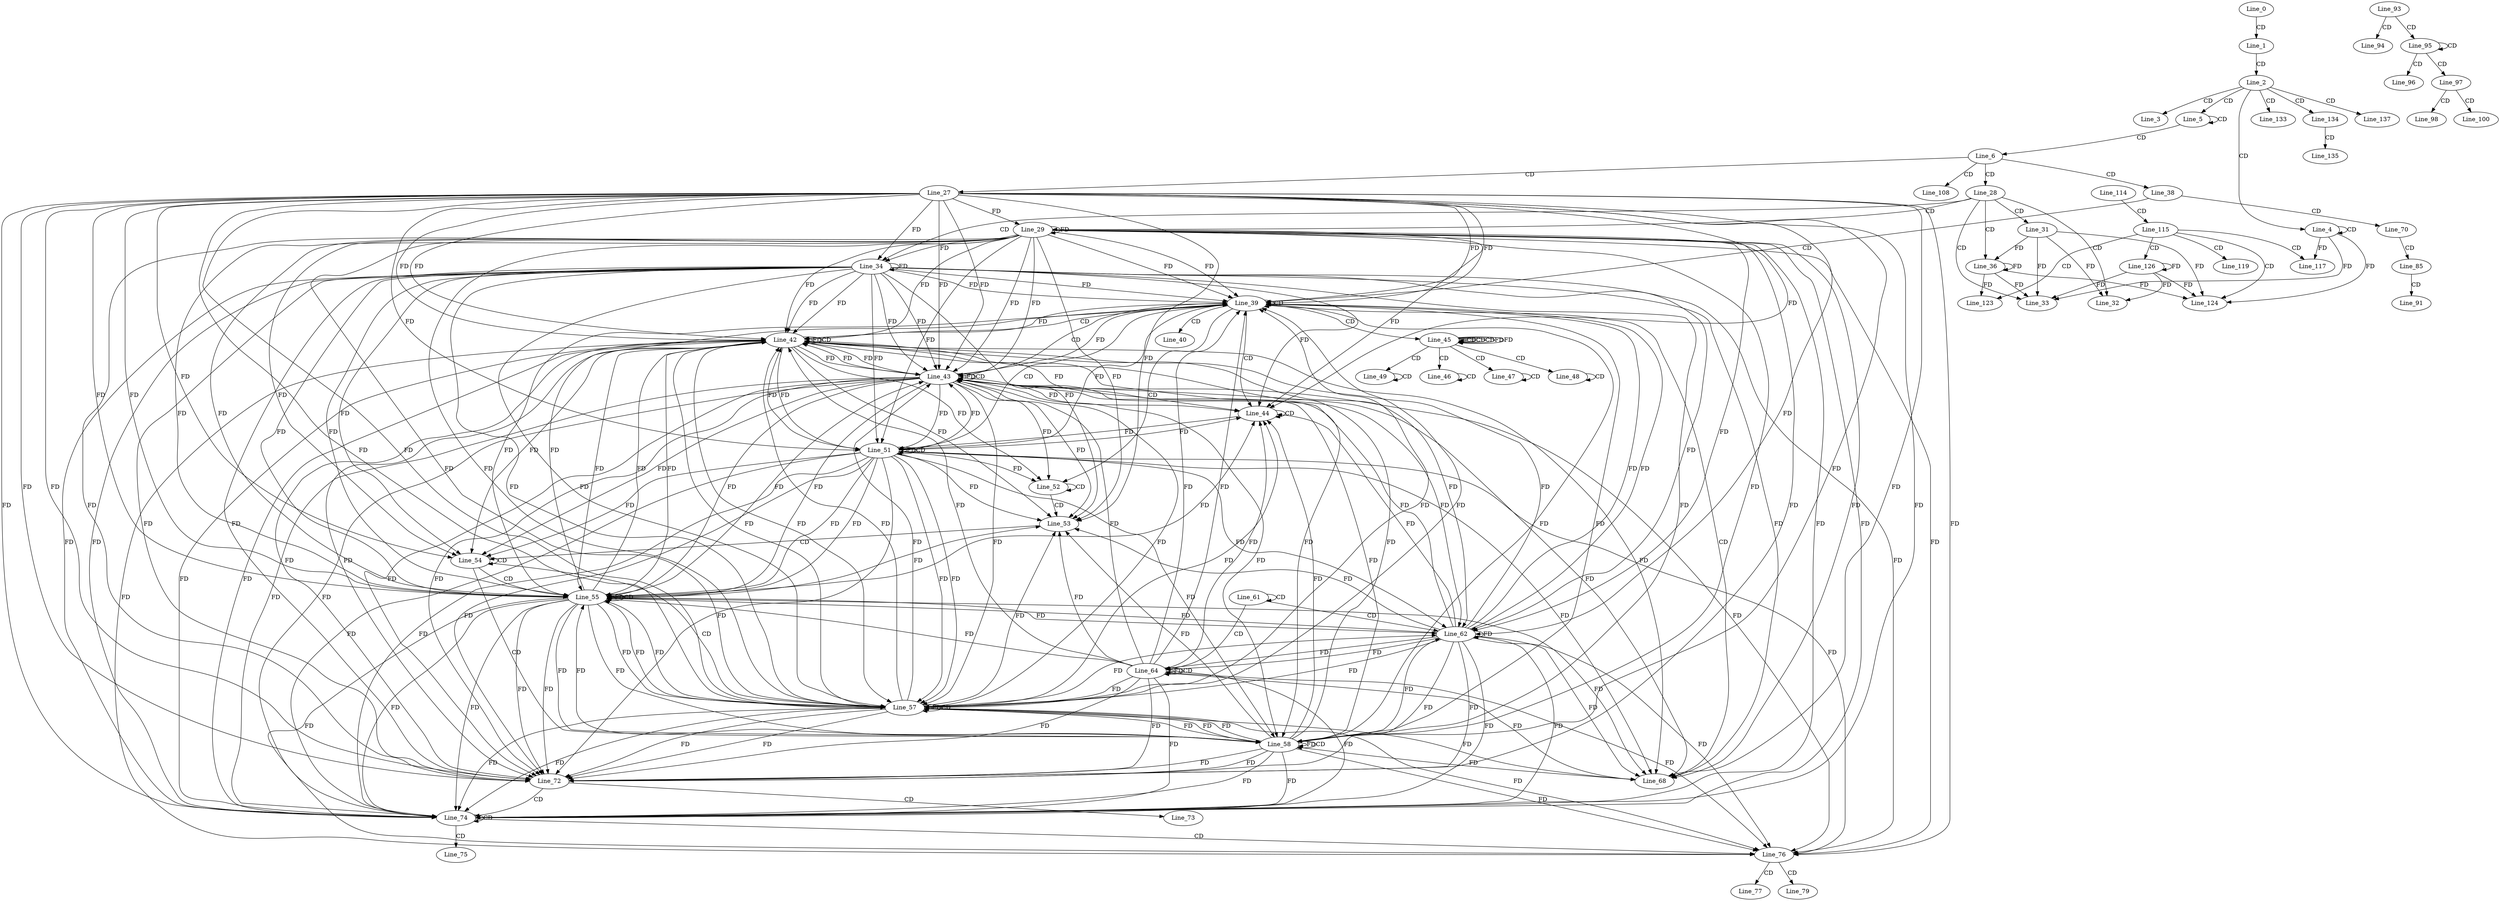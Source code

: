 digraph G {
  Line_0;
  Line_1;
  Line_2;
  Line_3;
  Line_4;
  Line_4;
  Line_5;
  Line_6;
  Line_27;
  Line_28;
  Line_29;
  Line_31;
  Line_32;
  Line_33;
  Line_34;
  Line_36;
  Line_38;
  Line_39;
  Line_39;
  Line_40;
  Line_42;
  Line_42;
  Line_43;
  Line_43;
  Line_44;
  Line_44;
  Line_45;
  Line_45;
  Line_45;
  Line_46;
  Line_46;
  Line_47;
  Line_47;
  Line_48;
  Line_48;
  Line_49;
  Line_49;
  Line_51;
  Line_51;
  Line_52;
  Line_52;
  Line_52;
  Line_53;
  Line_53;
  Line_54;
  Line_54;
  Line_54;
  Line_55;
  Line_55;
  Line_57;
  Line_57;
  Line_58;
  Line_58;
  Line_61;
  Line_61;
  Line_61;
  Line_62;
  Line_64;
  Line_64;
  Line_68;
  Line_70;
  Line_72;
  Line_72;
  Line_72;
  Line_73;
  Line_74;
  Line_74;
  Line_75;
  Line_76;
  Line_76;
  Line_77;
  Line_79;
  Line_85;
  Line_91;
  Line_93;
  Line_93;
  Line_93;
  Line_94;
  Line_95;
  Line_95;
  Line_96;
  Line_97;
  Line_97;
  Line_98;
  Line_100;
  Line_108;
  Line_114;
  Line_115;
  Line_117;
  Line_119;
  Line_123;
  Line_124;
  Line_126;
  Line_133;
  Line_134;
  Line_135;
  Line_137;
  Line_0 -> Line_1 [ label="CD" ];
  Line_1 -> Line_2 [ label="CD" ];
  Line_2 -> Line_3 [ label="CD" ];
  Line_2 -> Line_4 [ label="CD" ];
  Line_4 -> Line_4 [ label="CD" ];
  Line_2 -> Line_5 [ label="CD" ];
  Line_5 -> Line_5 [ label="CD" ];
  Line_5 -> Line_6 [ label="CD" ];
  Line_6 -> Line_27 [ label="CD" ];
  Line_6 -> Line_28 [ label="CD" ];
  Line_28 -> Line_29 [ label="CD" ];
  Line_27 -> Line_29 [ label="FD" ];
  Line_29 -> Line_29 [ label="FD" ];
  Line_28 -> Line_31 [ label="CD" ];
  Line_28 -> Line_32 [ label="CD" ];
  Line_31 -> Line_32 [ label="FD" ];
  Line_28 -> Line_33 [ label="CD" ];
  Line_4 -> Line_33 [ label="FD" ];
  Line_31 -> Line_33 [ label="FD" ];
  Line_28 -> Line_34 [ label="CD" ];
  Line_27 -> Line_34 [ label="FD" ];
  Line_29 -> Line_34 [ label="FD" ];
  Line_34 -> Line_34 [ label="FD" ];
  Line_28 -> Line_36 [ label="CD" ];
  Line_31 -> Line_36 [ label="FD" ];
  Line_36 -> Line_36 [ label="FD" ];
  Line_6 -> Line_38 [ label="CD" ];
  Line_38 -> Line_39 [ label="CD" ];
  Line_27 -> Line_39 [ label="FD" ];
  Line_29 -> Line_39 [ label="FD" ];
  Line_34 -> Line_39 [ label="FD" ];
  Line_39 -> Line_39 [ label="CD" ];
  Line_27 -> Line_39 [ label="FD" ];
  Line_29 -> Line_39 [ label="FD" ];
  Line_34 -> Line_39 [ label="FD" ];
  Line_39 -> Line_40 [ label="CD" ];
  Line_39 -> Line_42 [ label="CD" ];
  Line_27 -> Line_42 [ label="FD" ];
  Line_29 -> Line_42 [ label="FD" ];
  Line_34 -> Line_42 [ label="FD" ];
  Line_42 -> Line_42 [ label="FD" ];
  Line_42 -> Line_42 [ label="CD" ];
  Line_27 -> Line_42 [ label="FD" ];
  Line_29 -> Line_42 [ label="FD" ];
  Line_34 -> Line_42 [ label="FD" ];
  Line_39 -> Line_43 [ label="CD" ];
  Line_27 -> Line_43 [ label="FD" ];
  Line_29 -> Line_43 [ label="FD" ];
  Line_34 -> Line_43 [ label="FD" ];
  Line_42 -> Line_43 [ label="FD" ];
  Line_43 -> Line_43 [ label="FD" ];
  Line_43 -> Line_43 [ label="CD" ];
  Line_27 -> Line_43 [ label="FD" ];
  Line_29 -> Line_43 [ label="FD" ];
  Line_34 -> Line_43 [ label="FD" ];
  Line_42 -> Line_43 [ label="FD" ];
  Line_39 -> Line_44 [ label="CD" ];
  Line_44 -> Line_44 [ label="CD" ];
  Line_27 -> Line_44 [ label="FD" ];
  Line_29 -> Line_44 [ label="FD" ];
  Line_34 -> Line_44 [ label="FD" ];
  Line_42 -> Line_44 [ label="FD" ];
  Line_43 -> Line_44 [ label="FD" ];
  Line_39 -> Line_45 [ label="CD" ];
  Line_45 -> Line_45 [ label="CD" ];
  Line_45 -> Line_45 [ label="CD" ];
  Line_45 -> Line_45 [ label="CD" ];
  Line_45 -> Line_45 [ label="FD" ];
  Line_45 -> Line_46 [ label="CD" ];
  Line_46 -> Line_46 [ label="CD" ];
  Line_45 -> Line_47 [ label="CD" ];
  Line_47 -> Line_47 [ label="CD" ];
  Line_45 -> Line_48 [ label="CD" ];
  Line_48 -> Line_48 [ label="CD" ];
  Line_45 -> Line_49 [ label="CD" ];
  Line_49 -> Line_49 [ label="CD" ];
  Line_39 -> Line_51 [ label="CD" ];
  Line_27 -> Line_51 [ label="FD" ];
  Line_29 -> Line_51 [ label="FD" ];
  Line_34 -> Line_51 [ label="FD" ];
  Line_42 -> Line_51 [ label="FD" ];
  Line_43 -> Line_51 [ label="FD" ];
  Line_51 -> Line_51 [ label="FD" ];
  Line_51 -> Line_51 [ label="CD" ];
  Line_44 -> Line_51 [ label="FD" ];
  Line_39 -> Line_52 [ label="CD" ];
  Line_52 -> Line_52 [ label="CD" ];
  Line_42 -> Line_52 [ label="FD" ];
  Line_43 -> Line_52 [ label="FD" ];
  Line_51 -> Line_52 [ label="FD" ];
  Line_52 -> Line_53 [ label="CD" ];
  Line_27 -> Line_53 [ label="FD" ];
  Line_29 -> Line_53 [ label="FD" ];
  Line_34 -> Line_53 [ label="FD" ];
  Line_42 -> Line_53 [ label="FD" ];
  Line_43 -> Line_53 [ label="FD" ];
  Line_51 -> Line_53 [ label="FD" ];
  Line_53 -> Line_54 [ label="CD" ];
  Line_54 -> Line_54 [ label="CD" ];
  Line_27 -> Line_54 [ label="FD" ];
  Line_29 -> Line_54 [ label="FD" ];
  Line_34 -> Line_54 [ label="FD" ];
  Line_42 -> Line_54 [ label="FD" ];
  Line_43 -> Line_54 [ label="FD" ];
  Line_51 -> Line_54 [ label="FD" ];
  Line_54 -> Line_55 [ label="CD" ];
  Line_27 -> Line_55 [ label="FD" ];
  Line_29 -> Line_55 [ label="FD" ];
  Line_34 -> Line_55 [ label="FD" ];
  Line_42 -> Line_55 [ label="FD" ];
  Line_43 -> Line_55 [ label="FD" ];
  Line_51 -> Line_55 [ label="FD" ];
  Line_55 -> Line_55 [ label="FD" ];
  Line_55 -> Line_55 [ label="CD" ];
  Line_27 -> Line_55 [ label="FD" ];
  Line_29 -> Line_55 [ label="FD" ];
  Line_34 -> Line_55 [ label="FD" ];
  Line_42 -> Line_55 [ label="FD" ];
  Line_43 -> Line_55 [ label="FD" ];
  Line_51 -> Line_55 [ label="FD" ];
  Line_54 -> Line_57 [ label="CD" ];
  Line_27 -> Line_57 [ label="FD" ];
  Line_29 -> Line_57 [ label="FD" ];
  Line_34 -> Line_57 [ label="FD" ];
  Line_42 -> Line_57 [ label="FD" ];
  Line_43 -> Line_57 [ label="FD" ];
  Line_51 -> Line_57 [ label="FD" ];
  Line_55 -> Line_57 [ label="FD" ];
  Line_57 -> Line_57 [ label="FD" ];
  Line_57 -> Line_57 [ label="CD" ];
  Line_27 -> Line_57 [ label="FD" ];
  Line_29 -> Line_57 [ label="FD" ];
  Line_34 -> Line_57 [ label="FD" ];
  Line_42 -> Line_57 [ label="FD" ];
  Line_43 -> Line_57 [ label="FD" ];
  Line_51 -> Line_57 [ label="FD" ];
  Line_55 -> Line_57 [ label="FD" ];
  Line_54 -> Line_58 [ label="CD" ];
  Line_27 -> Line_58 [ label="FD" ];
  Line_29 -> Line_58 [ label="FD" ];
  Line_34 -> Line_58 [ label="FD" ];
  Line_42 -> Line_58 [ label="FD" ];
  Line_43 -> Line_58 [ label="FD" ];
  Line_51 -> Line_58 [ label="FD" ];
  Line_55 -> Line_58 [ label="FD" ];
  Line_57 -> Line_58 [ label="FD" ];
  Line_58 -> Line_58 [ label="FD" ];
  Line_58 -> Line_58 [ label="CD" ];
  Line_55 -> Line_58 [ label="FD" ];
  Line_57 -> Line_58 [ label="FD" ];
  Line_61 -> Line_61 [ label="CD" ];
  Line_61 -> Line_62 [ label="CD" ];
  Line_27 -> Line_62 [ label="FD" ];
  Line_29 -> Line_62 [ label="FD" ];
  Line_34 -> Line_62 [ label="FD" ];
  Line_42 -> Line_62 [ label="FD" ];
  Line_43 -> Line_62 [ label="FD" ];
  Line_51 -> Line_62 [ label="FD" ];
  Line_55 -> Line_62 [ label="FD" ];
  Line_57 -> Line_62 [ label="FD" ];
  Line_58 -> Line_62 [ label="FD" ];
  Line_62 -> Line_62 [ label="FD" ];
  Line_61 -> Line_64 [ label="CD" ];
  Line_62 -> Line_64 [ label="FD" ];
  Line_64 -> Line_64 [ label="FD" ];
  Line_64 -> Line_64 [ label="CD" ];
  Line_62 -> Line_64 [ label="FD" ];
  Line_39 -> Line_68 [ label="CD" ];
  Line_27 -> Line_68 [ label="FD" ];
  Line_29 -> Line_68 [ label="FD" ];
  Line_34 -> Line_68 [ label="FD" ];
  Line_42 -> Line_68 [ label="FD" ];
  Line_43 -> Line_68 [ label="FD" ];
  Line_51 -> Line_68 [ label="FD" ];
  Line_55 -> Line_68 [ label="FD" ];
  Line_57 -> Line_68 [ label="FD" ];
  Line_58 -> Line_68 [ label="FD" ];
  Line_62 -> Line_68 [ label="FD" ];
  Line_64 -> Line_68 [ label="FD" ];
  Line_38 -> Line_70 [ label="CD" ];
  Line_27 -> Line_72 [ label="FD" ];
  Line_29 -> Line_72 [ label="FD" ];
  Line_34 -> Line_72 [ label="FD" ];
  Line_42 -> Line_72 [ label="FD" ];
  Line_43 -> Line_72 [ label="FD" ];
  Line_51 -> Line_72 [ label="FD" ];
  Line_55 -> Line_72 [ label="FD" ];
  Line_57 -> Line_72 [ label="FD" ];
  Line_58 -> Line_72 [ label="FD" ];
  Line_62 -> Line_72 [ label="FD" ];
  Line_64 -> Line_72 [ label="FD" ];
  Line_27 -> Line_72 [ label="FD" ];
  Line_29 -> Line_72 [ label="FD" ];
  Line_34 -> Line_72 [ label="FD" ];
  Line_42 -> Line_72 [ label="FD" ];
  Line_43 -> Line_72 [ label="FD" ];
  Line_51 -> Line_72 [ label="FD" ];
  Line_55 -> Line_72 [ label="FD" ];
  Line_57 -> Line_72 [ label="FD" ];
  Line_58 -> Line_72 [ label="FD" ];
  Line_62 -> Line_72 [ label="FD" ];
  Line_64 -> Line_72 [ label="FD" ];
  Line_72 -> Line_73 [ label="CD" ];
  Line_72 -> Line_74 [ label="CD" ];
  Line_27 -> Line_74 [ label="FD" ];
  Line_29 -> Line_74 [ label="FD" ];
  Line_34 -> Line_74 [ label="FD" ];
  Line_42 -> Line_74 [ label="FD" ];
  Line_43 -> Line_74 [ label="FD" ];
  Line_51 -> Line_74 [ label="FD" ];
  Line_55 -> Line_74 [ label="FD" ];
  Line_57 -> Line_74 [ label="FD" ];
  Line_58 -> Line_74 [ label="FD" ];
  Line_62 -> Line_74 [ label="FD" ];
  Line_64 -> Line_74 [ label="FD" ];
  Line_74 -> Line_74 [ label="CD" ];
  Line_27 -> Line_74 [ label="FD" ];
  Line_29 -> Line_74 [ label="FD" ];
  Line_34 -> Line_74 [ label="FD" ];
  Line_42 -> Line_74 [ label="FD" ];
  Line_43 -> Line_74 [ label="FD" ];
  Line_51 -> Line_74 [ label="FD" ];
  Line_55 -> Line_74 [ label="FD" ];
  Line_57 -> Line_74 [ label="FD" ];
  Line_58 -> Line_74 [ label="FD" ];
  Line_62 -> Line_74 [ label="FD" ];
  Line_64 -> Line_74 [ label="FD" ];
  Line_74 -> Line_75 [ label="CD" ];
  Line_74 -> Line_76 [ label="CD" ];
  Line_27 -> Line_76 [ label="FD" ];
  Line_29 -> Line_76 [ label="FD" ];
  Line_34 -> Line_76 [ label="FD" ];
  Line_42 -> Line_76 [ label="FD" ];
  Line_43 -> Line_76 [ label="FD" ];
  Line_51 -> Line_76 [ label="FD" ];
  Line_55 -> Line_76 [ label="FD" ];
  Line_57 -> Line_76 [ label="FD" ];
  Line_58 -> Line_76 [ label="FD" ];
  Line_62 -> Line_76 [ label="FD" ];
  Line_64 -> Line_76 [ label="FD" ];
  Line_76 -> Line_77 [ label="CD" ];
  Line_76 -> Line_79 [ label="CD" ];
  Line_70 -> Line_85 [ label="CD" ];
  Line_85 -> Line_91 [ label="CD" ];
  Line_93 -> Line_94 [ label="CD" ];
  Line_93 -> Line_95 [ label="CD" ];
  Line_95 -> Line_95 [ label="CD" ];
  Line_95 -> Line_96 [ label="CD" ];
  Line_95 -> Line_97 [ label="CD" ];
  Line_97 -> Line_98 [ label="CD" ];
  Line_97 -> Line_100 [ label="CD" ];
  Line_6 -> Line_108 [ label="CD" ];
  Line_114 -> Line_115 [ label="CD" ];
  Line_115 -> Line_117 [ label="CD" ];
  Line_4 -> Line_117 [ label="FD" ];
  Line_115 -> Line_119 [ label="CD" ];
  Line_115 -> Line_123 [ label="CD" ];
  Line_36 -> Line_123 [ label="FD" ];
  Line_115 -> Line_124 [ label="CD" ];
  Line_4 -> Line_124 [ label="FD" ];
  Line_31 -> Line_124 [ label="FD" ];
  Line_36 -> Line_124 [ label="FD" ];
  Line_115 -> Line_126 [ label="CD" ];
  Line_126 -> Line_126 [ label="FD" ];
  Line_2 -> Line_133 [ label="CD" ];
  Line_2 -> Line_134 [ label="CD" ];
  Line_134 -> Line_135 [ label="CD" ];
  Line_2 -> Line_137 [ label="CD" ];
  Line_126 -> Line_32 [ label="FD" ];
  Line_36 -> Line_33 [ label="FD" ];
  Line_126 -> Line_33 [ label="FD" ];
  Line_42 -> Line_39 [ label="FD" ];
  Line_43 -> Line_39 [ label="FD" ];
  Line_51 -> Line_39 [ label="FD" ];
  Line_55 -> Line_39 [ label="FD" ];
  Line_57 -> Line_39 [ label="FD" ];
  Line_58 -> Line_39 [ label="FD" ];
  Line_62 -> Line_39 [ label="FD" ];
  Line_64 -> Line_39 [ label="FD" ];
  Line_55 -> Line_39 [ label="FD" ];
  Line_57 -> Line_39 [ label="FD" ];
  Line_58 -> Line_39 [ label="FD" ];
  Line_62 -> Line_39 [ label="FD" ];
  Line_64 -> Line_39 [ label="FD" ];
  Line_43 -> Line_42 [ label="FD" ];
  Line_51 -> Line_42 [ label="FD" ];
  Line_55 -> Line_42 [ label="FD" ];
  Line_57 -> Line_42 [ label="FD" ];
  Line_58 -> Line_42 [ label="FD" ];
  Line_62 -> Line_42 [ label="FD" ];
  Line_64 -> Line_42 [ label="FD" ];
  Line_51 -> Line_43 [ label="FD" ];
  Line_55 -> Line_43 [ label="FD" ];
  Line_57 -> Line_43 [ label="FD" ];
  Line_58 -> Line_43 [ label="FD" ];
  Line_62 -> Line_43 [ label="FD" ];
  Line_64 -> Line_43 [ label="FD" ];
  Line_51 -> Line_44 [ label="FD" ];
  Line_55 -> Line_44 [ label="FD" ];
  Line_57 -> Line_44 [ label="FD" ];
  Line_58 -> Line_44 [ label="FD" ];
  Line_62 -> Line_44 [ label="FD" ];
  Line_64 -> Line_44 [ label="FD" ];
  Line_55 -> Line_53 [ label="FD" ];
  Line_57 -> Line_53 [ label="FD" ];
  Line_58 -> Line_53 [ label="FD" ];
  Line_62 -> Line_53 [ label="FD" ];
  Line_64 -> Line_53 [ label="FD" ];
  Line_57 -> Line_55 [ label="FD" ];
  Line_58 -> Line_55 [ label="FD" ];
  Line_62 -> Line_55 [ label="FD" ];
  Line_64 -> Line_55 [ label="FD" ];
  Line_58 -> Line_57 [ label="FD" ];
  Line_62 -> Line_57 [ label="FD" ];
  Line_64 -> Line_57 [ label="FD" ];
  Line_126 -> Line_124 [ label="FD" ];
  Line_45 -> Line_45 [ label="FD" ];
}
